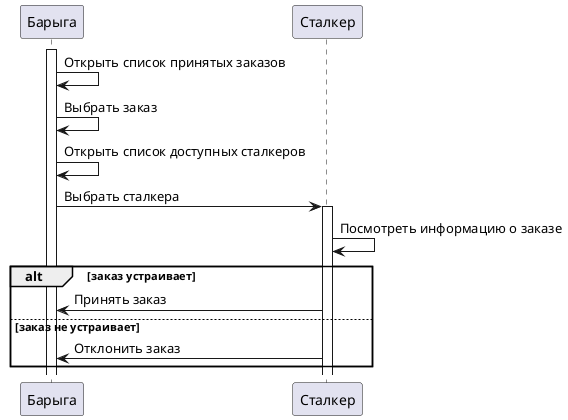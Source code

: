 
@startuml

activate Барыга
Барыга -> Барыга: Открыть список принятых заказов
Барыга -> Барыга: Выбрать заказ

Барыга -> Барыга: Открыть список доступных сталкеров
Барыга -> Сталкер: Выбрать сталкера
activate Сталкер

Сталкер -> Сталкер: Посмотреть информацию о заказе

alt заказ устраивает
    Сталкер -> Барыга: Принять заказ
else заказ не устраивает
    Сталкер -> Барыга: Отклонить заказ
end


@enduml


//@startuml
//
//Клиент->Клиент: Ввод логина и пароля
//
//Клиент-> Система: Авторизация в системе
//Система-> Клиент: Доступ к функционалу
//
//Клиент-> Система: Запрос списка артефактов
//Система-> Клиент: Список артефактов
//
//Клиент -> Клиент: Заполнение данных о заказе
//
//Клиент -> Система: Создание нового заказа
//Система -> Клиент: Заказ создан
//
//@enduml


//@startuml
// Клиент-> Система: Авторизация в системе
// Система-> Клиент: Доступ к функционалу

// Клиент -> Система: создать заказ
// Система -> Барыга: уведомление о заказе

// Барыга -> Клиент: Принять заказ
// Барыга -> Сталкер: Предложить заказ
// Сталкер -> Барыга: Принять заказ

// Сталкер->Барыга: Выполнить заказ
// Барыга -> Клиент: Выполнить заказ

// Клиент-> Система: оплатить заказ
// @enduml

